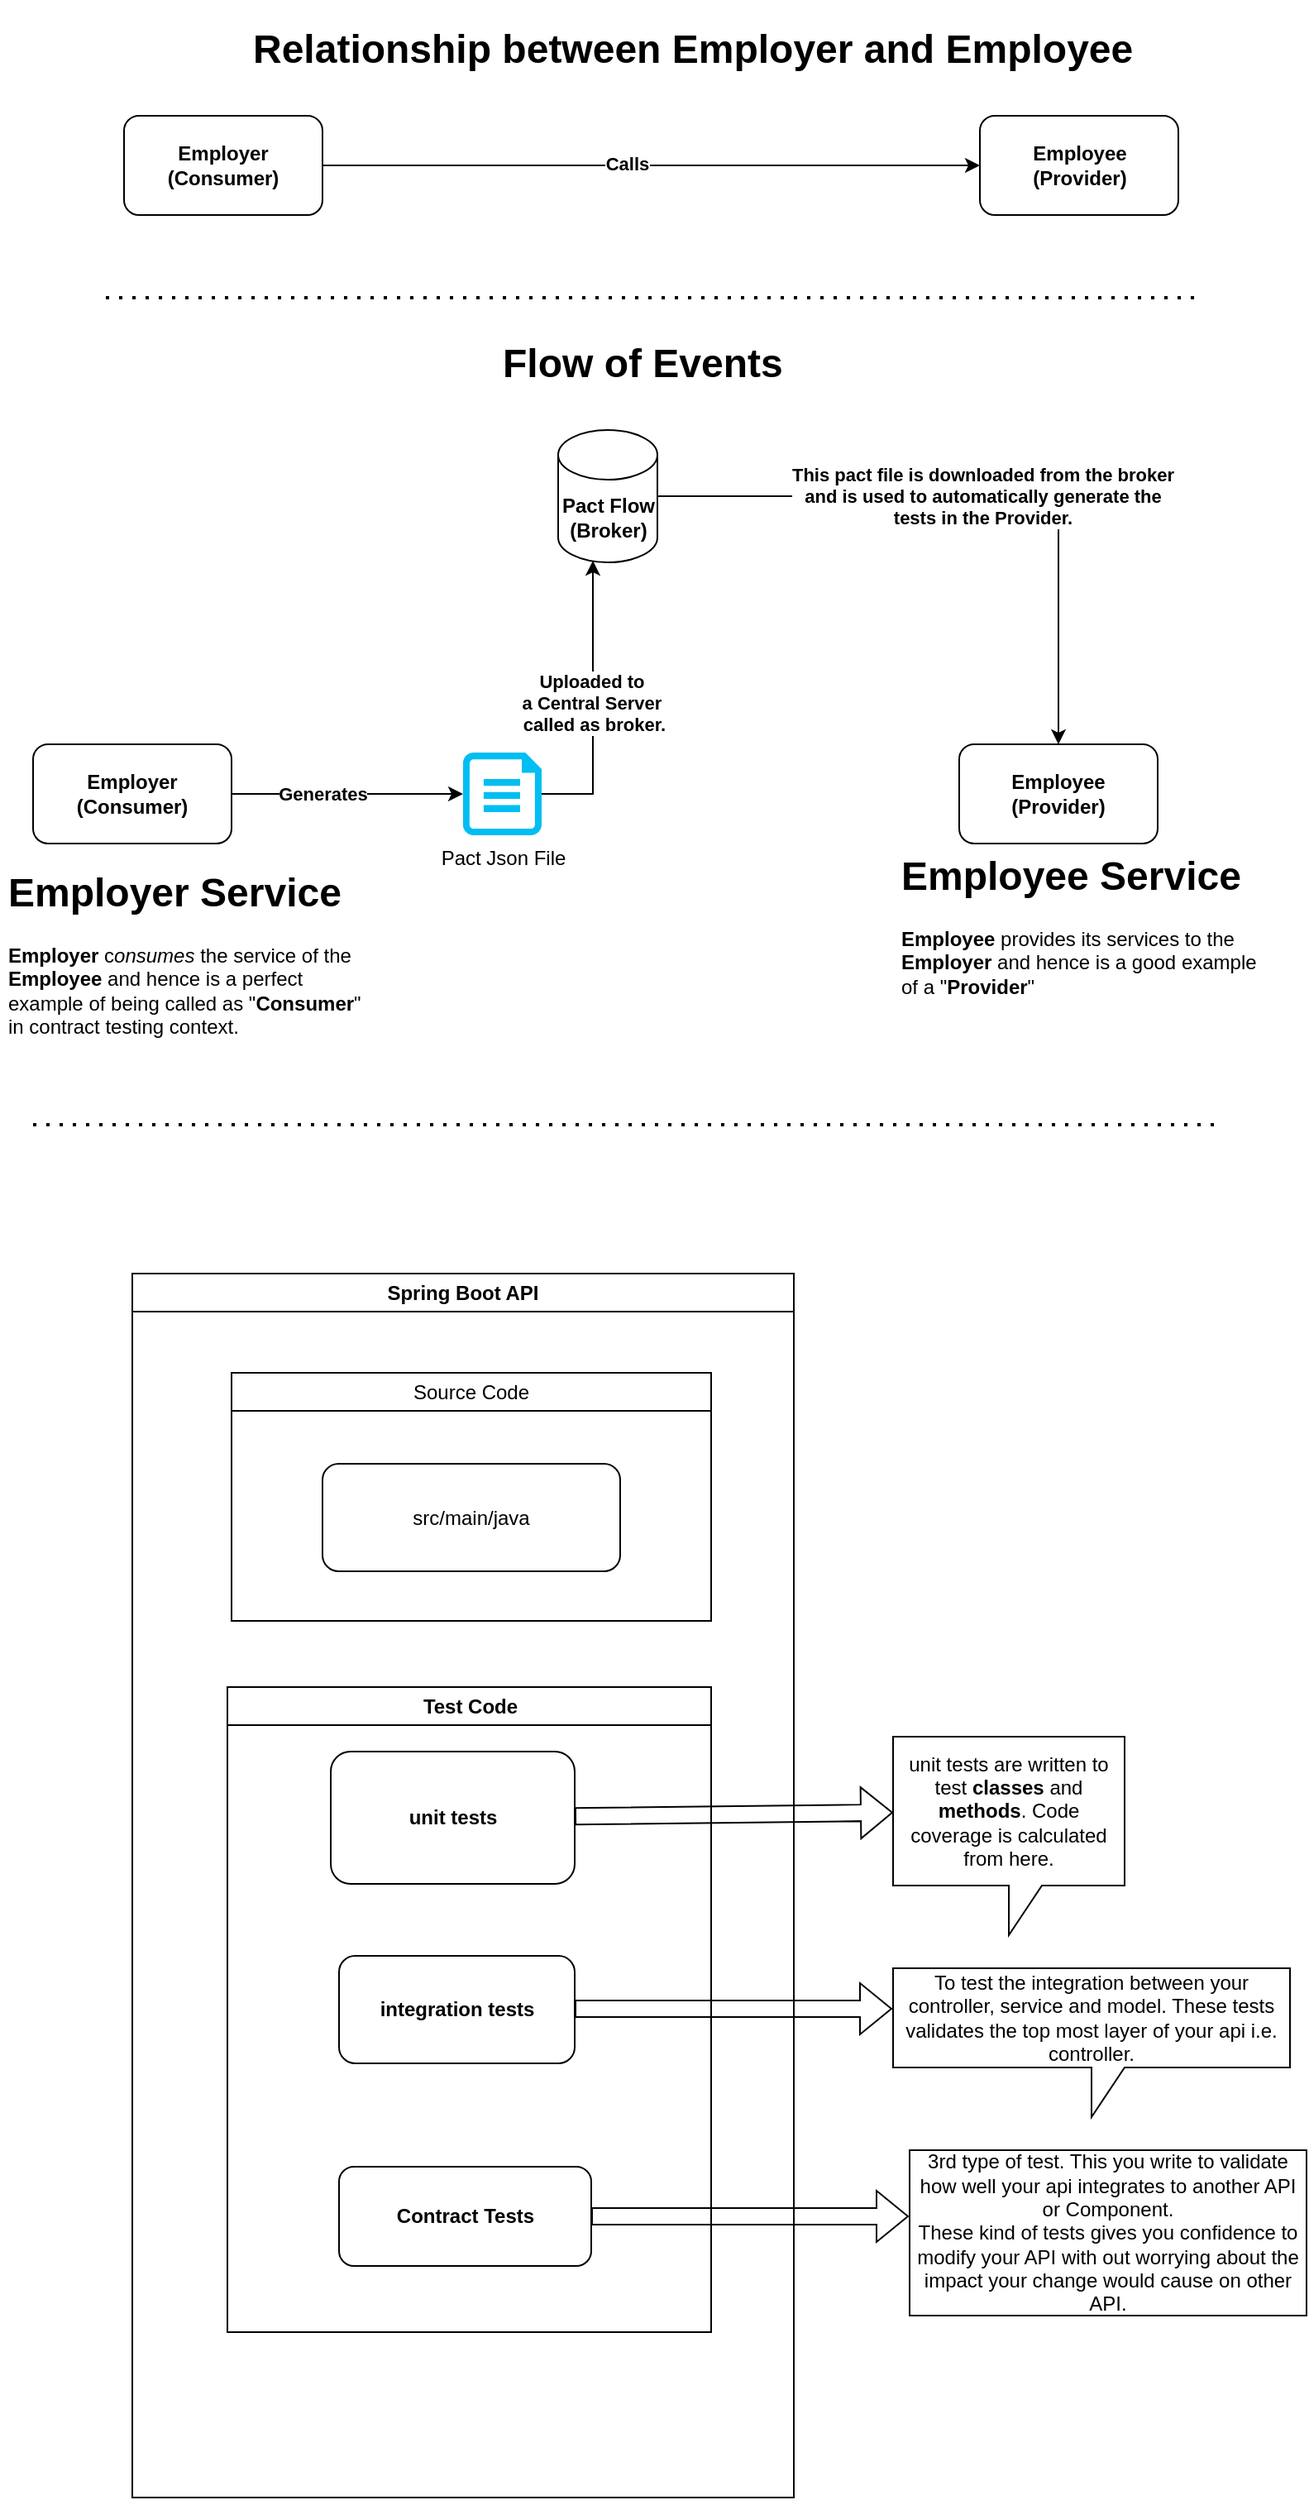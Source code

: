 <mxfile version="21.1.2" type="github">
  <diagram name="Page-1" id="hXCuwG57mc-VUr_f1HP0">
    <mxGraphModel dx="1290" dy="676" grid="1" gridSize="10" guides="1" tooltips="1" connect="1" arrows="1" fold="1" page="1" pageScale="1" pageWidth="827" pageHeight="1169" math="0" shadow="0">
      <root>
        <mxCell id="0" />
        <mxCell id="1" parent="0" />
        <mxCell id="xuCpeB7rJ87xg6paWrhZ-11" style="edgeStyle=orthogonalEdgeStyle;rounded=0;orthogonalLoop=1;jettySize=auto;html=1;entryX=0;entryY=0.5;entryDx=0;entryDy=0;entryPerimeter=0;" edge="1" parent="1" source="xuCpeB7rJ87xg6paWrhZ-1" target="xuCpeB7rJ87xg6paWrhZ-6">
          <mxGeometry relative="1" as="geometry" />
        </mxCell>
        <mxCell id="xuCpeB7rJ87xg6paWrhZ-12" value="Generates" style="edgeLabel;html=1;align=center;verticalAlign=middle;resizable=0;points=[];fontStyle=1" vertex="1" connectable="0" parent="xuCpeB7rJ87xg6paWrhZ-11">
          <mxGeometry x="-0.214" relative="1" as="geometry">
            <mxPoint as="offset" />
          </mxGeometry>
        </mxCell>
        <mxCell id="xuCpeB7rJ87xg6paWrhZ-1" value="Employer&lt;br&gt;(Consumer)" style="rounded=1;whiteSpace=wrap;html=1;fontStyle=1" vertex="1" parent="1">
          <mxGeometry x="40" y="480" width="120" height="60" as="geometry" />
        </mxCell>
        <mxCell id="xuCpeB7rJ87xg6paWrhZ-2" value="Employee&lt;br&gt;(Provider)" style="rounded=1;whiteSpace=wrap;html=1;fontStyle=1" vertex="1" parent="1">
          <mxGeometry x="600" y="480" width="120" height="60" as="geometry" />
        </mxCell>
        <mxCell id="xuCpeB7rJ87xg6paWrhZ-10" value="&lt;b&gt;This pact file is downloaded from the broker&lt;br&gt;and is used to automatically generate the&lt;br&gt;tests in the Provider.&lt;/b&gt;" style="edgeStyle=orthogonalEdgeStyle;rounded=0;orthogonalLoop=1;jettySize=auto;html=1;" edge="1" parent="1" source="xuCpeB7rJ87xg6paWrhZ-3" target="xuCpeB7rJ87xg6paWrhZ-2">
          <mxGeometry relative="1" as="geometry" />
        </mxCell>
        <mxCell id="xuCpeB7rJ87xg6paWrhZ-3" value="Pact Flow&lt;br&gt;(Broker)" style="shape=cylinder3;whiteSpace=wrap;html=1;boundedLbl=1;backgroundOutline=1;size=15;fontStyle=1" vertex="1" parent="1">
          <mxGeometry x="357.5" y="290" width="60" height="80" as="geometry" />
        </mxCell>
        <mxCell id="xuCpeB7rJ87xg6paWrhZ-4" value="&lt;h1&gt;Employer Service&lt;/h1&gt;&lt;p&gt;&lt;b&gt;Employer&lt;/b&gt;&amp;nbsp;c&lt;i&gt;onsumes&lt;/i&gt; the service of the &lt;b&gt;Employee&lt;/b&gt; and hence is a perfect example of being called as &quot;&lt;b&gt;Consumer&lt;/b&gt;&quot; in contract testing context.&lt;/p&gt;" style="text;html=1;strokeColor=none;fillColor=none;spacing=5;spacingTop=-20;whiteSpace=wrap;overflow=hidden;rounded=0;" vertex="1" parent="1">
          <mxGeometry x="20" y="550" width="225" height="120" as="geometry" />
        </mxCell>
        <mxCell id="xuCpeB7rJ87xg6paWrhZ-5" value="&lt;h1&gt;Employee Service&amp;nbsp;&lt;/h1&gt;&lt;p&gt;&lt;b&gt;Employee&lt;/b&gt;&amp;nbsp;provides its services to the &lt;b&gt;Employer&lt;/b&gt;&amp;nbsp;and hence is a good example of a &quot;&lt;b&gt;Provider&lt;/b&gt;&quot;&lt;/p&gt;" style="text;html=1;strokeColor=none;fillColor=none;spacing=5;spacingTop=-20;whiteSpace=wrap;overflow=hidden;rounded=0;" vertex="1" parent="1">
          <mxGeometry x="560" y="540" width="225" height="120" as="geometry" />
        </mxCell>
        <mxCell id="xuCpeB7rJ87xg6paWrhZ-9" value="&lt;b&gt;Uploaded to&amp;nbsp;&lt;br&gt;a Central Server&amp;nbsp;&lt;br&gt;called as broker.&lt;/b&gt;" style="edgeStyle=orthogonalEdgeStyle;rounded=0;orthogonalLoop=1;jettySize=auto;html=1;entryX=0.35;entryY=0.988;entryDx=0;entryDy=0;entryPerimeter=0;" edge="1" parent="1" source="xuCpeB7rJ87xg6paWrhZ-6" target="xuCpeB7rJ87xg6paWrhZ-3">
          <mxGeometry relative="1" as="geometry" />
        </mxCell>
        <mxCell id="xuCpeB7rJ87xg6paWrhZ-6" value="Pact Json File" style="verticalLabelPosition=bottom;html=1;verticalAlign=top;align=center;strokeColor=none;fillColor=#00BEF2;shape=mxgraph.azure.cloud_services_configuration_file;pointerEvents=1;" vertex="1" parent="1">
          <mxGeometry x="300" y="485" width="47.5" height="50" as="geometry" />
        </mxCell>
        <mxCell id="xuCpeB7rJ87xg6paWrhZ-15" style="edgeStyle=orthogonalEdgeStyle;rounded=0;orthogonalLoop=1;jettySize=auto;html=1;entryX=0;entryY=0.5;entryDx=0;entryDy=0;" edge="1" parent="1" source="xuCpeB7rJ87xg6paWrhZ-13" target="xuCpeB7rJ87xg6paWrhZ-14">
          <mxGeometry relative="1" as="geometry" />
        </mxCell>
        <mxCell id="xuCpeB7rJ87xg6paWrhZ-16" value="Calls" style="edgeLabel;html=1;align=center;verticalAlign=middle;resizable=0;points=[];fontStyle=1" vertex="1" connectable="0" parent="xuCpeB7rJ87xg6paWrhZ-15">
          <mxGeometry x="-0.077" y="1" relative="1" as="geometry">
            <mxPoint as="offset" />
          </mxGeometry>
        </mxCell>
        <mxCell id="xuCpeB7rJ87xg6paWrhZ-13" value="Employer&lt;br&gt;(Consumer)" style="rounded=1;whiteSpace=wrap;html=1;fontStyle=1" vertex="1" parent="1">
          <mxGeometry x="95" y="100" width="120" height="60" as="geometry" />
        </mxCell>
        <mxCell id="xuCpeB7rJ87xg6paWrhZ-14" value="Employee&lt;br&gt;(Provider)" style="rounded=1;whiteSpace=wrap;html=1;fontStyle=1" vertex="1" parent="1">
          <mxGeometry x="612.5" y="100" width="120" height="60" as="geometry" />
        </mxCell>
        <mxCell id="xuCpeB7rJ87xg6paWrhZ-17" value="" style="endArrow=none;dashed=1;html=1;dashPattern=1 3;strokeWidth=2;rounded=0;" edge="1" parent="1">
          <mxGeometry width="50" height="50" relative="1" as="geometry">
            <mxPoint x="84" y="210" as="sourcePoint" />
            <mxPoint x="744" y="210" as="targetPoint" />
          </mxGeometry>
        </mxCell>
        <mxCell id="xuCpeB7rJ87xg6paWrhZ-18" value="&lt;h1&gt;Flow of Events&lt;/h1&gt;" style="text;html=1;strokeColor=none;fillColor=none;spacing=5;spacingTop=-20;whiteSpace=wrap;overflow=hidden;rounded=0;" vertex="1" parent="1">
          <mxGeometry x="319" y="230" width="190" height="30" as="geometry" />
        </mxCell>
        <mxCell id="xuCpeB7rJ87xg6paWrhZ-19" value="&lt;h1&gt;Relationship between Employer and Employee&lt;/h1&gt;" style="text;html=1;strokeColor=none;fillColor=none;spacing=5;spacingTop=-20;whiteSpace=wrap;overflow=hidden;rounded=0;" vertex="1" parent="1">
          <mxGeometry x="167.5" y="40" width="565" height="60" as="geometry" />
        </mxCell>
        <mxCell id="xuCpeB7rJ87xg6paWrhZ-20" value="" style="endArrow=none;dashed=1;html=1;dashPattern=1 3;strokeWidth=2;rounded=0;" edge="1" parent="1">
          <mxGeometry width="50" height="50" relative="1" as="geometry">
            <mxPoint x="40" y="710" as="sourcePoint" />
            <mxPoint x="760" y="710" as="targetPoint" />
          </mxGeometry>
        </mxCell>
        <mxCell id="xuCpeB7rJ87xg6paWrhZ-21" value="Spring Boot API" style="swimlane;whiteSpace=wrap;html=1;fontStyle=1" vertex="1" parent="1">
          <mxGeometry x="100" y="800" width="400" height="740" as="geometry" />
        </mxCell>
        <mxCell id="xuCpeB7rJ87xg6paWrhZ-25" value="Test Code" style="swimlane;whiteSpace=wrap;html=1;fontStyle=1" vertex="1" parent="xuCpeB7rJ87xg6paWrhZ-21">
          <mxGeometry x="57.5" y="250" width="292.5" height="390" as="geometry" />
        </mxCell>
        <mxCell id="xuCpeB7rJ87xg6paWrhZ-28" value="unit tests" style="rounded=1;whiteSpace=wrap;html=1;fontStyle=1" vertex="1" parent="xuCpeB7rJ87xg6paWrhZ-25">
          <mxGeometry x="62.5" y="39" width="147.5" height="80" as="geometry" />
        </mxCell>
        <mxCell id="xuCpeB7rJ87xg6paWrhZ-29" value="integration tests" style="rounded=1;whiteSpace=wrap;html=1;fontStyle=1" vertex="1" parent="xuCpeB7rJ87xg6paWrhZ-25">
          <mxGeometry x="67.5" y="162.5" width="142.5" height="65" as="geometry" />
        </mxCell>
        <mxCell id="xuCpeB7rJ87xg6paWrhZ-30" value="Contract Tests" style="rounded=1;whiteSpace=wrap;html=1;fontStyle=1" vertex="1" parent="xuCpeB7rJ87xg6paWrhZ-25">
          <mxGeometry x="67.5" y="290" width="152.5" height="60" as="geometry" />
        </mxCell>
        <mxCell id="xuCpeB7rJ87xg6paWrhZ-37" value="" style="shape=flexArrow;endArrow=classic;html=1;rounded=0;" edge="1" parent="xuCpeB7rJ87xg6paWrhZ-25">
          <mxGeometry width="50" height="50" relative="1" as="geometry">
            <mxPoint x="210" y="194.5" as="sourcePoint" />
            <mxPoint x="402" y="194.5" as="targetPoint" />
          </mxGeometry>
        </mxCell>
        <mxCell id="xuCpeB7rJ87xg6paWrhZ-26" value="Source Code" style="swimlane;whiteSpace=wrap;html=1;fontStyle=0" vertex="1" parent="xuCpeB7rJ87xg6paWrhZ-21">
          <mxGeometry x="60" y="60" width="290" height="150" as="geometry" />
        </mxCell>
        <mxCell id="xuCpeB7rJ87xg6paWrhZ-27" value="src/main/java" style="rounded=1;whiteSpace=wrap;html=1;" vertex="1" parent="xuCpeB7rJ87xg6paWrhZ-26">
          <mxGeometry x="55" y="55" width="180" height="65" as="geometry" />
        </mxCell>
        <mxCell id="xuCpeB7rJ87xg6paWrhZ-41" value="" style="shape=flexArrow;endArrow=classic;html=1;rounded=0;" edge="1" parent="xuCpeB7rJ87xg6paWrhZ-21">
          <mxGeometry width="50" height="50" relative="1" as="geometry">
            <mxPoint x="277.5" y="570" as="sourcePoint" />
            <mxPoint x="469.5" y="570" as="targetPoint" />
          </mxGeometry>
        </mxCell>
        <mxCell id="xuCpeB7rJ87xg6paWrhZ-35" value="" style="shape=flexArrow;endArrow=classic;html=1;rounded=0;" edge="1" parent="1" source="xuCpeB7rJ87xg6paWrhZ-28" target="xuCpeB7rJ87xg6paWrhZ-36">
          <mxGeometry width="50" height="50" relative="1" as="geometry">
            <mxPoint x="430" y="1220" as="sourcePoint" />
            <mxPoint x="540" y="1120" as="targetPoint" />
          </mxGeometry>
        </mxCell>
        <mxCell id="xuCpeB7rJ87xg6paWrhZ-36" value="unit tests are written to test &lt;b&gt;classes&lt;/b&gt; and &lt;b&gt;methods&lt;/b&gt;.&amp;nbsp;Code coverage is calculated from here." style="shape=callout;whiteSpace=wrap;html=1;perimeter=calloutPerimeter;fontStyle=0" vertex="1" parent="1">
          <mxGeometry x="560" y="1080" width="140" height="120" as="geometry" />
        </mxCell>
        <mxCell id="xuCpeB7rJ87xg6paWrhZ-40" value="To test the integration between your controller, service and model. These tests validates the top most layer of your api i.e. controller." style="shape=callout;whiteSpace=wrap;html=1;perimeter=calloutPerimeter;fontStyle=0" vertex="1" parent="1">
          <mxGeometry x="560" y="1220" width="240" height="90" as="geometry" />
        </mxCell>
        <mxCell id="xuCpeB7rJ87xg6paWrhZ-42" value="3rd type of test. This you write to validate how well your api integrates to another API or Component.&lt;br&gt;These kind of tests gives you confidence to modify your API with out worrying about the impact your change would cause on other API." style="shape=callout;whiteSpace=wrap;html=1;perimeter=calloutPerimeter;fontStyle=0;size=0;position=0.17;position2=0.54;base=39;" vertex="1" parent="1">
          <mxGeometry x="570" y="1330" width="240" height="100" as="geometry" />
        </mxCell>
      </root>
    </mxGraphModel>
  </diagram>
</mxfile>

